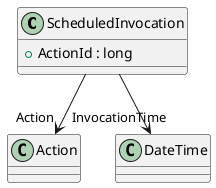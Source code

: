 @startuml
class ScheduledInvocation {
    + ActionId : long
}
ScheduledInvocation --> "Action" Action
ScheduledInvocation --> "InvocationTime" DateTime
@enduml
